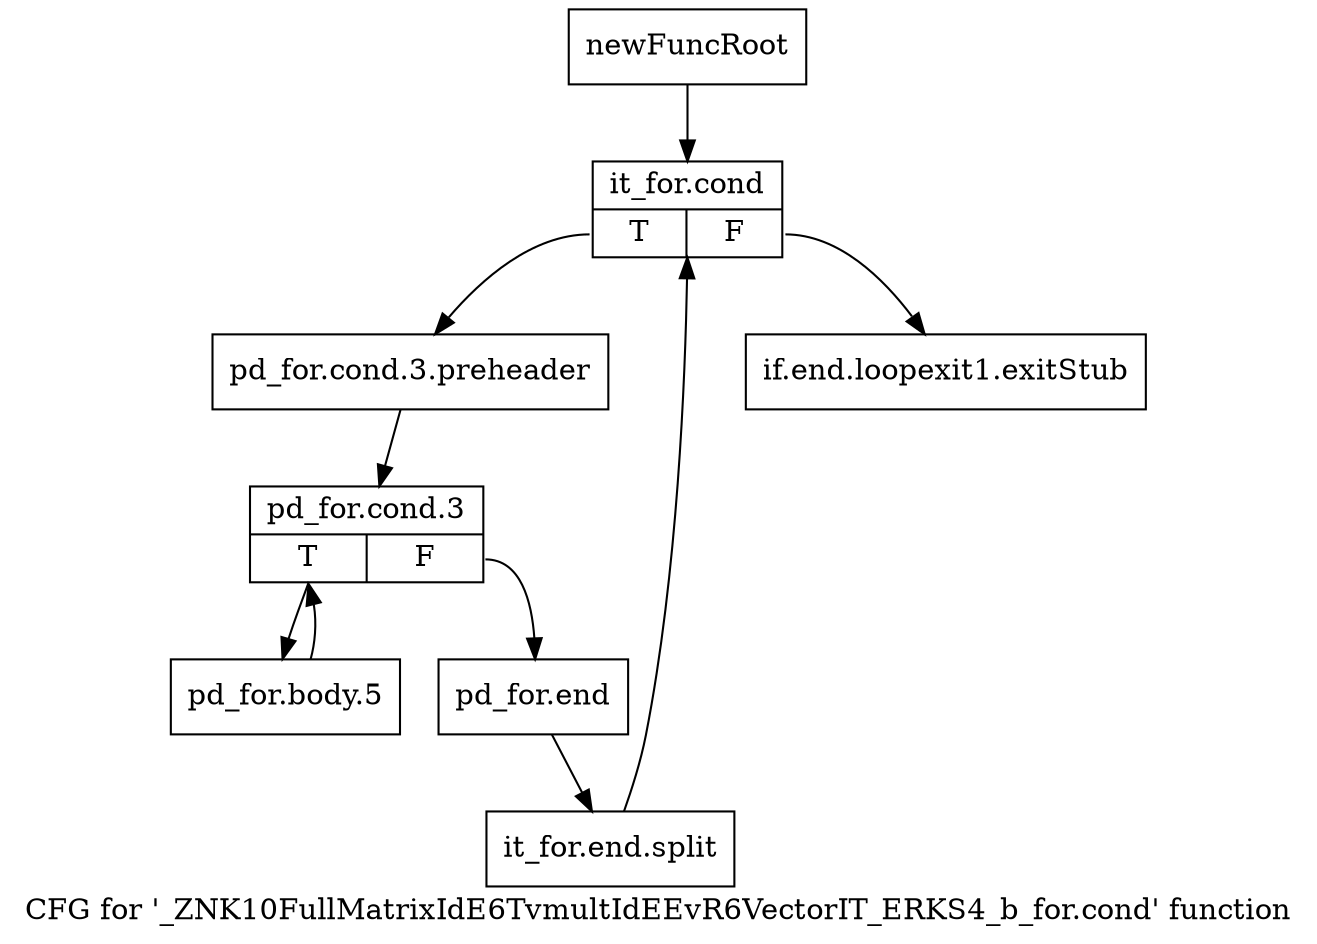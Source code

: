 digraph "CFG for '_ZNK10FullMatrixIdE6TvmultIdEEvR6VectorIT_ERKS4_b_for.cond' function" {
	label="CFG for '_ZNK10FullMatrixIdE6TvmultIdEEvR6VectorIT_ERKS4_b_for.cond' function";

	Node0x92b0180 [shape=record,label="{newFuncRoot}"];
	Node0x92b0180 -> Node0x92b0660;
	Node0x92b01d0 [shape=record,label="{if.end.loopexit1.exitStub}"];
	Node0x92b0660 [shape=record,label="{it_for.cond|{<s0>T|<s1>F}}"];
	Node0x92b0660:s0 -> Node0x92b06b0;
	Node0x92b0660:s1 -> Node0x92b01d0;
	Node0x92b06b0 [shape=record,label="{pd_for.cond.3.preheader}"];
	Node0x92b06b0 -> Node0x92b0700;
	Node0x92b0700 [shape=record,label="{pd_for.cond.3|{<s0>T|<s1>F}}"];
	Node0x92b0700:s0 -> Node0x92b07a0;
	Node0x92b0700:s1 -> Node0x92b0750;
	Node0x92b0750 [shape=record,label="{pd_for.end}"];
	Node0x92b0750 -> Node0xc6a6500;
	Node0xc6a6500 [shape=record,label="{it_for.end.split}"];
	Node0xc6a6500 -> Node0x92b0660;
	Node0x92b07a0 [shape=record,label="{pd_for.body.5}"];
	Node0x92b07a0 -> Node0x92b0700;
}
